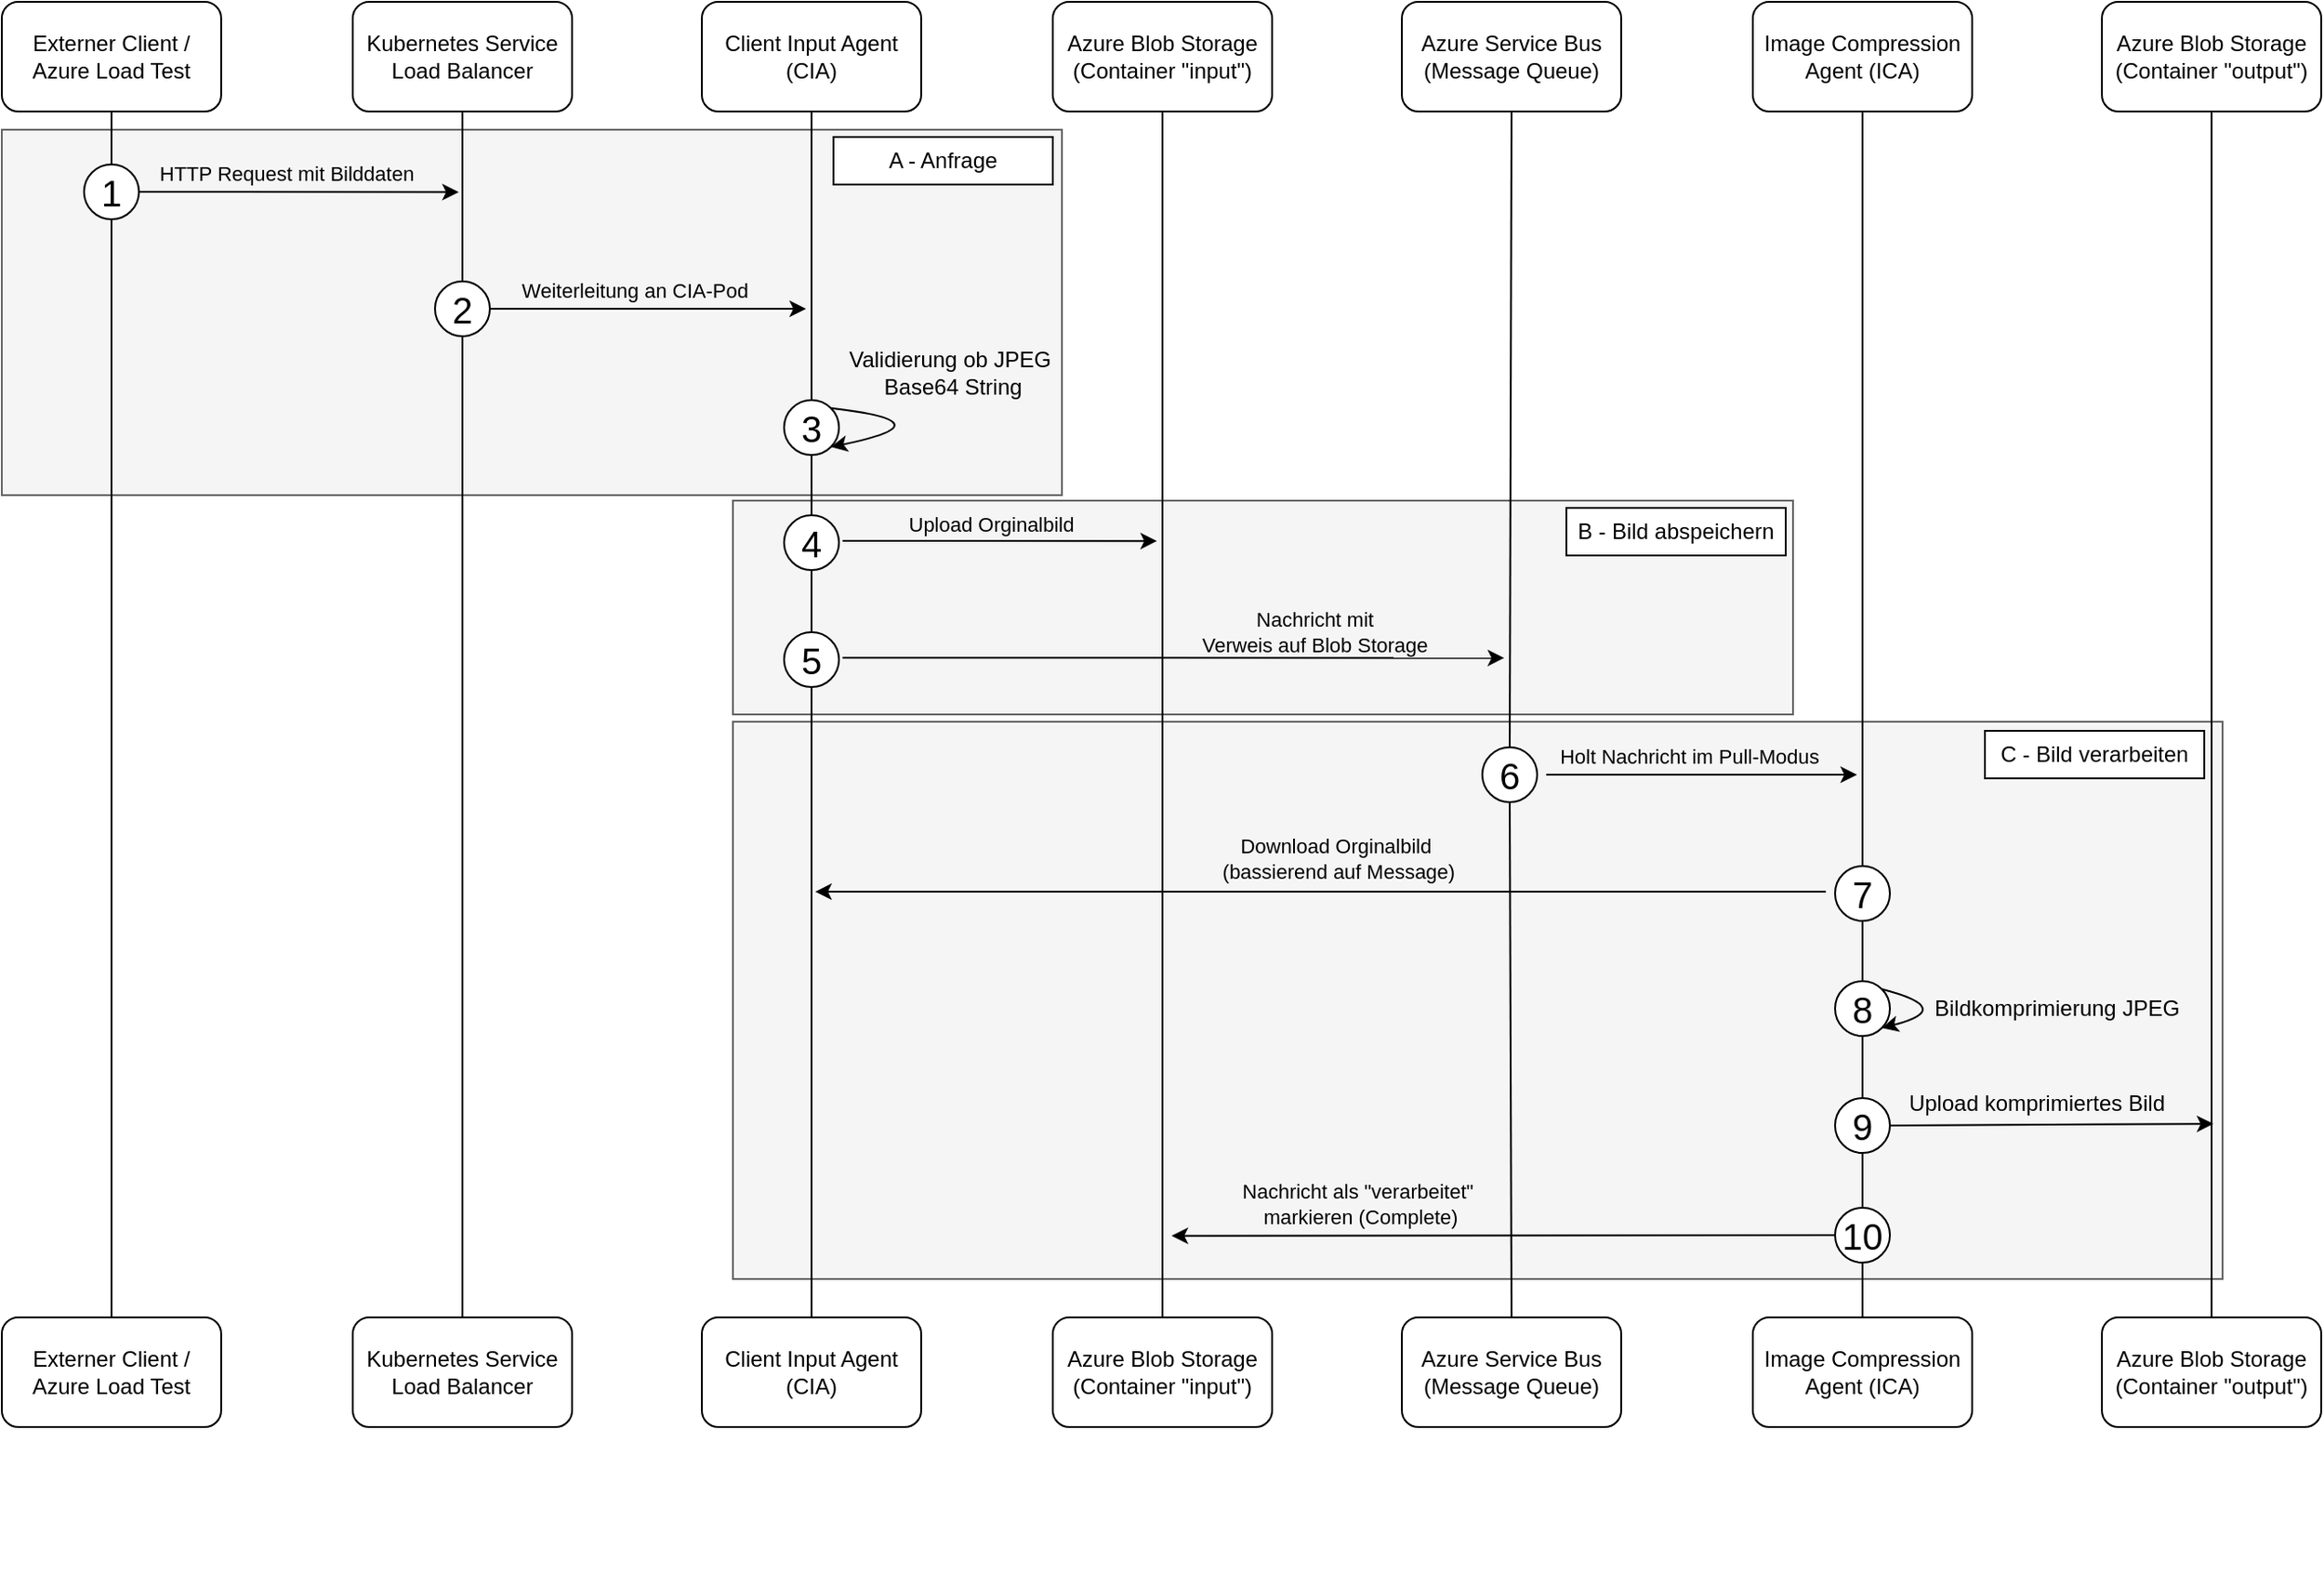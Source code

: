 <mxfile>
    <diagram id="8vs2JhI-MrAxsQrFLOYD" name="Page-1">
        <mxGraphModel dx="2928" dy="553" grid="1" gridSize="10" guides="1" tooltips="1" connect="1" arrows="1" fold="1" page="1" pageScale="1" pageWidth="827" pageHeight="1169" math="0" shadow="0">
            <root>
                <mxCell id="0"/>
                <mxCell id="1" parent="0"/>
                <mxCell id="131" value="" style="rounded=0;whiteSpace=wrap;html=1;fillColor=#f5f5f5;fontColor=#333333;strokeColor=#666666;" vertex="1" parent="1">
                    <mxGeometry x="200" y="390" width="580" height="200" as="geometry"/>
                </mxCell>
                <mxCell id="73" value="" style="group" vertex="1" connectable="0" parent="1">
                    <mxGeometry x="200" y="320" width="120" height="860" as="geometry"/>
                </mxCell>
                <mxCell id="2" value="Externer Client / Azure Load Test" style="rounded=1;whiteSpace=wrap;html=1;flipH=0;" vertex="1" parent="73">
                    <mxGeometry width="120" height="60" as="geometry"/>
                </mxCell>
                <mxCell id="103" value="&lt;font&gt;Validierung ob JPEG&amp;nbsp;&lt;/font&gt;&lt;div&gt;&lt;font&gt;Base64 String&lt;/font&gt;&lt;/div&gt;" style="text;html=1;align=center;verticalAlign=middle;resizable=0;points=[];autosize=1;strokeColor=none;fillColor=none;" vertex="1" parent="1">
                    <mxGeometry x="650" y="503" width="140" height="40" as="geometry"/>
                </mxCell>
                <mxCell id="96" value="" style="group" vertex="1" connectable="0" parent="1">
                    <mxGeometry x="245" y="410" width="1190" height="620" as="geometry"/>
                </mxCell>
                <mxCell id="95" value="" style="group" vertex="1" connectable="0" parent="96">
                    <mxGeometry y="-1" width="1190" height="620" as="geometry"/>
                </mxCell>
                <mxCell id="133" value="" style="rounded=0;whiteSpace=wrap;html=1;fillColor=#f5f5f5;fontColor=#333333;strokeColor=#666666;flipV=0;" vertex="1" parent="95">
                    <mxGeometry x="355" y="305" width="815" height="305" as="geometry"/>
                </mxCell>
                <mxCell id="132" value="" style="rounded=0;whiteSpace=wrap;html=1;fillColor=#f5f5f5;fontColor=#333333;strokeColor=#666666;" vertex="1" parent="95">
                    <mxGeometry x="355" y="184" width="580" height="117" as="geometry"/>
                </mxCell>
                <mxCell id="108" style="edgeStyle=none;html=1;exitX=1;exitY=0.5;exitDx=0;exitDy=0;" edge="1" parent="95">
                    <mxGeometry relative="1" as="geometry">
                        <mxPoint x="587" y="206.091" as="targetPoint"/>
                        <mxPoint x="415.0" y="206" as="sourcePoint"/>
                    </mxGeometry>
                </mxCell>
                <mxCell id="123" value="Upload Orginalbild" style="edgeLabel;html=1;align=center;verticalAlign=middle;resizable=0;points=[];labelBackgroundColor=none;" vertex="1" connectable="0" parent="108">
                    <mxGeometry x="-0.03" y="2" relative="1" as="geometry">
                        <mxPoint x="-3" y="-7" as="offset"/>
                    </mxGeometry>
                </mxCell>
                <mxCell id="105" style="edgeStyle=none;html=1;exitX=1;exitY=0.5;exitDx=0;exitDy=0;" edge="1" parent="95">
                    <mxGeometry relative="1" as="geometry">
                        <mxPoint x="777" y="270.091" as="targetPoint"/>
                        <mxPoint x="415.0" y="270" as="sourcePoint"/>
                    </mxGeometry>
                </mxCell>
                <mxCell id="124" value="Nachricht mit&lt;div&gt;Verweis auf Blob Storage&lt;/div&gt;" style="edgeLabel;html=1;align=center;verticalAlign=middle;resizable=0;points=[];labelBackgroundColor=none;" vertex="1" connectable="0" parent="105">
                    <mxGeometry x="0.288" relative="1" as="geometry">
                        <mxPoint x="25" y="-14" as="offset"/>
                    </mxGeometry>
                </mxCell>
                <mxCell id="97" style="edgeStyle=none;html=1;exitX=1;exitY=0.5;exitDx=0;exitDy=0;" edge="1" parent="95" source="39">
                    <mxGeometry relative="1" as="geometry">
                        <mxPoint x="205.0" y="15.154" as="targetPoint"/>
                    </mxGeometry>
                </mxCell>
                <mxCell id="98" value="HTTP Request mit Bilddaten&amp;nbsp;" style="edgeLabel;html=1;align=center;verticalAlign=middle;resizable=0;points=[];labelBackgroundColor=none;" vertex="1" connectable="0" parent="97">
                    <mxGeometry x="-0.266" relative="1" as="geometry">
                        <mxPoint x="18" y="-10" as="offset"/>
                    </mxGeometry>
                </mxCell>
                <mxCell id="100" style="edgeStyle=none;html=1;exitX=1;exitY=0.5;exitDx=0;exitDy=0;" edge="1" parent="95" source="83">
                    <mxGeometry relative="1" as="geometry">
                        <mxPoint x="395" y="79" as="targetPoint"/>
                    </mxGeometry>
                </mxCell>
                <mxCell id="101" value="Weiterleitung an CIA-Pod" style="edgeLabel;html=1;align=center;verticalAlign=middle;resizable=0;points=[];labelBackgroundColor=none;" vertex="1" connectable="0" parent="100">
                    <mxGeometry x="-0.095" y="1" relative="1" as="geometry">
                        <mxPoint y="-9" as="offset"/>
                    </mxGeometry>
                </mxCell>
                <mxCell id="116" style="edgeStyle=none;html=1;exitX=1;exitY=0.5;exitDx=0;exitDy=0;" edge="1" parent="95">
                    <mxGeometry relative="1" as="geometry">
                        <mxPoint x="970" y="334" as="targetPoint"/>
                        <mxPoint x="800.0" y="334" as="sourcePoint"/>
                    </mxGeometry>
                </mxCell>
                <mxCell id="125" value="Holt Nachricht im Pull-Modus" style="edgeLabel;html=1;align=center;verticalAlign=middle;resizable=0;points=[];labelBackgroundColor=none;" vertex="1" connectable="0" parent="116">
                    <mxGeometry x="-0.065" y="1" relative="1" as="geometry">
                        <mxPoint x="-2" y="-9" as="offset"/>
                    </mxGeometry>
                </mxCell>
                <mxCell id="65" value="6" style="ellipse;whiteSpace=wrap;html=1;fontSize=20;align=center;aspect=fixed;" vertex="1" parent="95">
                    <mxGeometry x="765" y="319" width="30" height="30" as="geometry"/>
                </mxCell>
                <mxCell id="119" style="edgeStyle=none;html=1;exitX=0;exitY=0.5;exitDx=0;exitDy=0;" edge="1" parent="95">
                    <mxGeometry relative="1" as="geometry">
                        <mxPoint x="400" y="398.027" as="targetPoint"/>
                        <mxPoint x="953.0" y="398" as="sourcePoint"/>
                    </mxGeometry>
                </mxCell>
                <mxCell id="126" value="Download Orginalbild&amp;nbsp;&lt;div&gt;(bassierend auf Message)&lt;/div&gt;" style="edgeLabel;html=1;align=center;verticalAlign=middle;resizable=0;points=[];labelBackgroundColor=none;" vertex="1" connectable="0" parent="119">
                    <mxGeometry x="0.04" y="1" relative="1" as="geometry">
                        <mxPoint x="20" y="-19" as="offset"/>
                    </mxGeometry>
                </mxCell>
                <mxCell id="122" style="edgeStyle=none;html=1;exitX=1;exitY=0.5;exitDx=0;exitDy=0;" edge="1" parent="95" source="93">
                    <mxGeometry relative="1" as="geometry">
                        <mxPoint x="1165" y="525.054" as="targetPoint"/>
                    </mxGeometry>
                </mxCell>
                <mxCell id="137" value="B - Bild abspeichern" style="rounded=0;whiteSpace=wrap;html=1;" vertex="1" parent="95">
                    <mxGeometry x="811" y="188" width="120" height="26" as="geometry"/>
                </mxCell>
                <mxCell id="138" value="C - Bild verarbeiten" style="rounded=0;whiteSpace=wrap;html=1;" vertex="1" parent="95">
                    <mxGeometry x="1040" y="310" width="120" height="26" as="geometry"/>
                </mxCell>
                <mxCell id="129" style="edgeStyle=none;html=1;exitX=0;exitY=0.5;exitDx=0;exitDy=0;" edge="1" parent="96" source="94">
                    <mxGeometry relative="1" as="geometry">
                        <mxPoint x="595.0" y="585.333" as="targetPoint"/>
                    </mxGeometry>
                </mxCell>
                <mxCell id="130" value="Nachricht als &quot;verarbeitet&quot;&amp;nbsp;&lt;div&gt;markieren (Complete)&lt;/div&gt;" style="edgeLabel;html=1;align=center;verticalAlign=middle;resizable=0;points=[];labelBackgroundColor=none;" vertex="1" connectable="0" parent="129">
                    <mxGeometry x="-0.2" y="-2" relative="1" as="geometry">
                        <mxPoint x="-115" y="-15" as="offset"/>
                    </mxGeometry>
                </mxCell>
                <mxCell id="128" value="Upload komprimiertes Bild" style="text;html=1;align=center;verticalAlign=middle;resizable=0;points=[];autosize=1;strokeColor=none;fillColor=none;" vertex="1" parent="1">
                    <mxGeometry x="1233" y="908" width="160" height="30" as="geometry"/>
                </mxCell>
                <mxCell id="121" style="edgeStyle=none;html=1;exitX=1;exitY=0;exitDx=0;exitDy=0;entryX=1;entryY=1;entryDx=0;entryDy=0;rounded=0;curved=1;" edge="1" parent="1" source="92" target="92">
                    <mxGeometry relative="1" as="geometry">
                        <Array as="points">
                            <mxPoint x="1270" y="871"/>
                        </Array>
                    </mxGeometry>
                </mxCell>
                <mxCell id="36" style="edgeStyle=none;html=1;exitX=0.5;exitY=1;exitDx=0;exitDy=0;entryX=0.5;entryY=0;entryDx=0;entryDy=0;endArrow=none;endFill=0;" edge="1" parent="1" source="65" target="30">
                    <mxGeometry relative="1" as="geometry"/>
                </mxCell>
                <mxCell id="102" style="edgeStyle=none;html=1;exitX=1;exitY=0;exitDx=0;exitDy=0;entryX=1;entryY=1;entryDx=0;entryDy=0;rounded=0;curved=1;" edge="1" parent="1" source="79" target="79">
                    <mxGeometry relative="1" as="geometry">
                        <Array as="points">
                            <mxPoint x="720" y="550"/>
                        </Array>
                    </mxGeometry>
                </mxCell>
                <mxCell id="90" value="" style="edgeStyle=none;html=1;exitX=0.5;exitY=1;exitDx=0;exitDy=0;entryX=0.5;entryY=0;entryDx=0;entryDy=0;endArrow=none;endFill=0;" edge="1" parent="1" source="7" target="65">
                    <mxGeometry relative="1" as="geometry">
                        <mxPoint x="1992" y="700" as="sourcePoint"/>
                        <mxPoint x="1992" y="1440" as="targetPoint"/>
                    </mxGeometry>
                </mxCell>
                <mxCell id="25" value="Externer Client / Azure Load Test" style="rounded=1;whiteSpace=wrap;html=1;flipH=0;" vertex="1" parent="1">
                    <mxGeometry x="200" y="1040" width="120" height="60" as="geometry"/>
                </mxCell>
                <mxCell id="32" style="edgeStyle=none;html=1;exitX=0.5;exitY=1;exitDx=0;exitDy=0;entryX=0.5;entryY=0;entryDx=0;entryDy=0;endArrow=none;endFill=0;" edge="1" parent="1" source="2" target="25">
                    <mxGeometry relative="1" as="geometry"/>
                </mxCell>
                <mxCell id="3" value="Kubernetes Service Load Balancer" style="rounded=1;whiteSpace=wrap;html=1;flipH=0;" vertex="1" parent="1">
                    <mxGeometry x="392" y="320" width="120" height="60" as="geometry"/>
                </mxCell>
                <mxCell id="26" value="Kubernetes Service Load Balancer" style="rounded=1;whiteSpace=wrap;html=1;flipH=0;" vertex="1" parent="1">
                    <mxGeometry x="392" y="1040" width="120" height="60" as="geometry"/>
                </mxCell>
                <mxCell id="77" style="edgeStyle=none;html=1;exitX=0.5;exitY=1;exitDx=0;exitDy=0;endArrow=none;endFill=0;" edge="1" parent="1" source="3" target="26">
                    <mxGeometry relative="1" as="geometry"/>
                </mxCell>
                <mxCell id="78" style="edgeStyle=none;html=1;exitX=0.5;exitY=1;exitDx=0;exitDy=0;entryX=0.5;entryY=0;entryDx=0;entryDy=0;endArrow=none;endFill=0;" edge="1" parent="1" source="4" target="27">
                    <mxGeometry relative="1" as="geometry"/>
                </mxCell>
                <mxCell id="4" value="Client Input Agent (CIA)" style="rounded=1;whiteSpace=wrap;html=1;flipH=0;" vertex="1" parent="1">
                    <mxGeometry x="583" y="320" width="120" height="60" as="geometry"/>
                </mxCell>
                <mxCell id="27" value="Client Input Agent (CIA)" style="rounded=1;whiteSpace=wrap;html=1;flipH=0;" vertex="1" parent="1">
                    <mxGeometry x="583" y="1040" width="120" height="60" as="geometry"/>
                </mxCell>
                <mxCell id="5" value="Azure Blob Storage (Container &quot;input&quot;)" style="rounded=1;whiteSpace=wrap;html=1;flipH=0;" vertex="1" parent="1">
                    <mxGeometry x="775" y="320" width="120" height="60" as="geometry"/>
                </mxCell>
                <mxCell id="28" value="Azure Blob Storage (Container &quot;input&quot;)" style="rounded=1;whiteSpace=wrap;html=1;flipH=0;" vertex="1" parent="1">
                    <mxGeometry x="775" y="1040" width="120" height="60" as="geometry"/>
                </mxCell>
                <mxCell id="35" style="edgeStyle=none;html=1;exitX=0.5;exitY=1;exitDx=0;exitDy=0;endArrow=none;endFill=0;" edge="1" parent="1" source="5" target="28">
                    <mxGeometry relative="1" as="geometry"/>
                </mxCell>
                <mxCell id="7" value="Azure Service Bus (Message Queue)" style="rounded=1;whiteSpace=wrap;html=1;flipH=0;" vertex="1" parent="1">
                    <mxGeometry x="966" y="320" width="120" height="60" as="geometry"/>
                </mxCell>
                <mxCell id="30" value="Azure Service Bus (Message Queue)" style="rounded=1;whiteSpace=wrap;html=1;flipH=0;" vertex="1" parent="1">
                    <mxGeometry x="966" y="1040" width="120" height="60" as="geometry"/>
                </mxCell>
                <mxCell id="31" value="Image Compression Agent (ICA)" style="rounded=1;whiteSpace=wrap;html=1;flipH=0;" vertex="1" parent="1">
                    <mxGeometry x="1158" y="1040" width="120" height="60" as="geometry"/>
                </mxCell>
                <mxCell id="85" style="edgeStyle=none;html=1;exitX=0.5;exitY=1;exitDx=0;exitDy=0;endArrow=none;endFill=0;" edge="1" parent="1" source="84" target="31">
                    <mxGeometry relative="1" as="geometry"/>
                </mxCell>
                <mxCell id="84" value="Image Compression Agent (ICA)" style="rounded=1;whiteSpace=wrap;html=1;flipH=0;" vertex="1" parent="1">
                    <mxGeometry x="1158" y="320" width="120" height="60" as="geometry"/>
                </mxCell>
                <mxCell id="38" style="edgeStyle=none;html=1;exitX=0.5;exitY=1;exitDx=0;exitDy=0;entryX=0.5;entryY=0;entryDx=0;entryDy=0;endArrow=none;endFill=0;" edge="1" parent="1" source="6" target="29">
                    <mxGeometry relative="1" as="geometry"/>
                </mxCell>
                <mxCell id="6" value="Azure Blob Storage (Container &quot;output&quot;)" style="rounded=1;whiteSpace=wrap;html=1;flipH=0;" vertex="1" parent="1">
                    <mxGeometry x="1349" y="320" width="120" height="60" as="geometry"/>
                </mxCell>
                <mxCell id="29" value="Azure Blob Storage (Container &quot;output&quot;)" style="rounded=1;whiteSpace=wrap;html=1;flipH=0;" vertex="1" parent="1">
                    <mxGeometry x="1349" y="1040" width="120" height="60" as="geometry"/>
                </mxCell>
                <mxCell id="127" value="Bildkomprimierung JPEG" style="text;html=1;align=center;verticalAlign=middle;resizable=0;points=[];autosize=1;strokeColor=none;fillColor=none;" vertex="1" parent="1">
                    <mxGeometry x="1244" y="856" width="160" height="30" as="geometry"/>
                </mxCell>
                <mxCell id="91" value="7" style="ellipse;whiteSpace=wrap;html=1;fontSize=20;align=center;aspect=fixed;" vertex="1" parent="1">
                    <mxGeometry x="1203" y="793" width="30" height="30" as="geometry"/>
                </mxCell>
                <mxCell id="92" value="8" style="ellipse;whiteSpace=wrap;html=1;fontSize=20;align=center;aspect=fixed;" vertex="1" parent="1">
                    <mxGeometry x="1203" y="856" width="30" height="30" as="geometry"/>
                </mxCell>
                <mxCell id="93" value="9" style="ellipse;whiteSpace=wrap;html=1;fontSize=20;align=center;aspect=fixed;" vertex="1" parent="1">
                    <mxGeometry x="1203" y="920" width="30" height="30" as="geometry"/>
                </mxCell>
                <mxCell id="94" value="10" style="ellipse;whiteSpace=wrap;html=1;fontSize=20;align=center;aspect=fixed;" vertex="1" parent="1">
                    <mxGeometry x="1203" y="980" width="30" height="30" as="geometry"/>
                </mxCell>
                <mxCell id="79" value="3" style="ellipse;whiteSpace=wrap;html=1;fontSize=20;align=center;aspect=fixed;" vertex="1" parent="1">
                    <mxGeometry x="628" y="538" width="30" height="30" as="geometry"/>
                </mxCell>
                <mxCell id="62" value="4" style="ellipse;whiteSpace=wrap;html=1;fontSize=20;align=center;aspect=fixed;" vertex="1" parent="1">
                    <mxGeometry x="628" y="601" width="30" height="30" as="geometry"/>
                </mxCell>
                <mxCell id="64" value="5" style="ellipse;whiteSpace=wrap;html=1;fontSize=20;align=center;aspect=fixed;" vertex="1" parent="1">
                    <mxGeometry x="628" y="665" width="30" height="30" as="geometry"/>
                </mxCell>
                <mxCell id="39" value="1" style="ellipse;whiteSpace=wrap;html=1;fontSize=20;align=center;aspect=fixed;flipH=1;flipV=1;" vertex="1" parent="1">
                    <mxGeometry x="245" y="409" width="30" height="30" as="geometry"/>
                </mxCell>
                <mxCell id="83" value="2" style="ellipse;whiteSpace=wrap;html=1;fontSize=20;align=center;aspect=fixed;" vertex="1" parent="1">
                    <mxGeometry x="437" y="473" width="30" height="30" as="geometry"/>
                </mxCell>
                <mxCell id="136" value="A - Anfrage" style="rounded=0;whiteSpace=wrap;html=1;" vertex="1" parent="1">
                    <mxGeometry x="655" y="394" width="120" height="26" as="geometry"/>
                </mxCell>
            </root>
        </mxGraphModel>
    </diagram>
</mxfile>